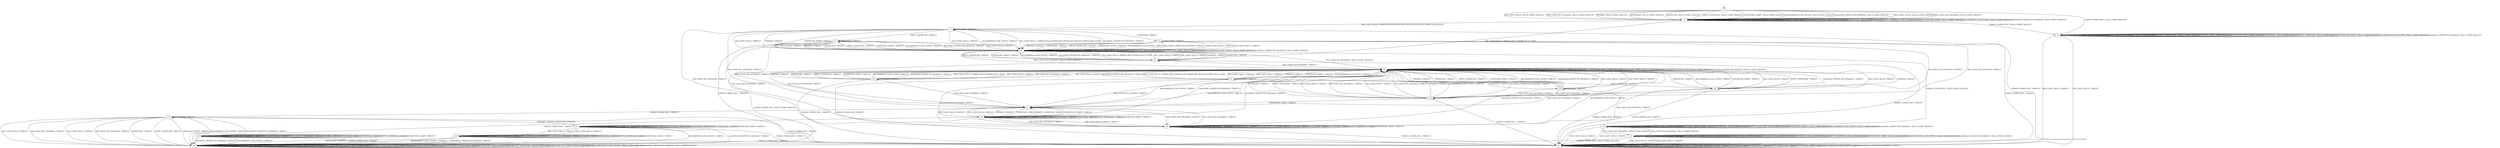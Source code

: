 digraph h11 {
s0 [label="s0"];
s1 [label="s1"];
s2 [label="s2"];
s3 [label="s3"];
s4 [label="s4"];
s5 [label="s5"];
s6 [label="s6"];
s7 [label="s7"];
s8 [label="s8"];
s9 [label="s9"];
s10 [label="s10"];
s11 [label="s11"];
s12 [label="s12"];
s13 [label="s13"];
s14 [label="s14"];
s15 [label="s15"];
s16 [label="s16"];
s17 [label="s17"];
s18 [label="s18"];
s19 [label="s19"];
s20 [label="s20"];
s21 [label="s21"];
s22 [label="s22"];
s23 [label="s23"];
s24 [label="s24"];
s0 -> s1 [label="RSA_CLIENT_HELLO / HELLO_VERIFY_REQUEST"];
s0 -> s1 [label="RSA_CLIENT_KEY_EXCHANGE / HELLO_VERIFY_REQUEST"];
s0 -> s1 [label="PSK_CLIENT_HELLO / HELLO_VERIFY_REQUEST"];
s0 -> s1 [label="PSK_CLIENT_KEY_EXCHANGE / HELLO_VERIFY_REQUEST"];
s0 -> s2 [label="CHANGE_CIPHER_SPEC / HELLO_VERIFY_REQUEST"];
s0 -> s1 [label="FINISHED / HELLO_VERIFY_REQUEST"];
s0 -> s1 [label="APPLICATION / HELLO_VERIFY_REQUEST"];
s0 -> s1 [label="CERTIFICATE / HELLO_VERIFY_REQUEST"];
s0 -> s1 [label="EMPTY_CERTIFICATE / HELLO_VERIFY_REQUEST"];
s0 -> s1 [label="CERTIFICATE_VERIFY / HELLO_VERIFY_REQUEST"];
s0 -> s1 [label="Alert(WARNING,CLOSE_NOTIFY) / HELLO_VERIFY_REQUEST"];
s0 -> s1 [label="Alert(FATAL,UNEXPECTED_MESSAGE) / HELLO_VERIFY_REQUEST"];
s1 -> s3 [label="RSA_CLIENT_HELLO / SERVER_HELLO,CERTIFICATE,CERTIFICATE_REQUEST,SERVER_HELLO_DONE"];
s1 -> s1 [label="RSA_CLIENT_KEY_EXCHANGE / HELLO_VERIFY_REQUEST"];
s1 -> s4 [label="PSK_CLIENT_HELLO / SERVER_HELLO,SERVER_HELLO_DONE"];
s1 -> s1 [label="PSK_CLIENT_KEY_EXCHANGE / HELLO_VERIFY_REQUEST"];
s1 -> s2 [label="CHANGE_CIPHER_SPEC / HELLO_VERIFY_REQUEST"];
s1 -> s1 [label="FINISHED / HELLO_VERIFY_REQUEST"];
s1 -> s1 [label="APPLICATION / HELLO_VERIFY_REQUEST"];
s1 -> s1 [label="CERTIFICATE / HELLO_VERIFY_REQUEST"];
s1 -> s1 [label="EMPTY_CERTIFICATE / HELLO_VERIFY_REQUEST"];
s1 -> s1 [label="CERTIFICATE_VERIFY / HELLO_VERIFY_REQUEST"];
s1 -> s1 [label="Alert(WARNING,CLOSE_NOTIFY) / HELLO_VERIFY_REQUEST"];
s1 -> s1 [label="Alert(FATAL,UNEXPECTED_MESSAGE) / HELLO_VERIFY_REQUEST"];
s2 -> s10 [label="RSA_CLIENT_HELLO / TIMEOUT"];
s2 -> s2 [label="RSA_CLIENT_KEY_EXCHANGE / HELLO_VERIFY_REQUEST"];
s2 -> s10 [label="PSK_CLIENT_HELLO / TIMEOUT"];
s2 -> s2 [label="PSK_CLIENT_KEY_EXCHANGE / HELLO_VERIFY_REQUEST"];
s2 -> s2 [label="CHANGE_CIPHER_SPEC / HELLO_VERIFY_REQUEST"];
s2 -> s2 [label="FINISHED / HELLO_VERIFY_REQUEST"];
s2 -> s2 [label="APPLICATION / HELLO_VERIFY_REQUEST"];
s2 -> s2 [label="CERTIFICATE / HELLO_VERIFY_REQUEST"];
s2 -> s2 [label="EMPTY_CERTIFICATE / HELLO_VERIFY_REQUEST"];
s2 -> s2 [label="CERTIFICATE_VERIFY / HELLO_VERIFY_REQUEST"];
s2 -> s2 [label="Alert(WARNING,CLOSE_NOTIFY) / HELLO_VERIFY_REQUEST"];
s2 -> s2 [label="Alert(FATAL,UNEXPECTED_MESSAGE) / HELLO_VERIFY_REQUEST"];
s3 -> s5 [label="RSA_CLIENT_HELLO / TIMEOUT"];
s3 -> s11 [label="RSA_CLIENT_KEY_EXCHANGE / TIMEOUT"];
s3 -> s5 [label="PSK_CLIENT_HELLO / TIMEOUT"];
s3 -> s18 [label="PSK_CLIENT_KEY_EXCHANGE / TIMEOUT"];
s3 -> s10 [label="CHANGE_CIPHER_SPEC / TIMEOUT"];
s3 -> s5 [label="FINISHED / TIMEOUT"];
s3 -> s3 [label="APPLICATION / TIMEOUT"];
s3 -> s15 [label="CERTIFICATE / TIMEOUT"];
s3 -> s17 [label="EMPTY_CERTIFICATE / TIMEOUT"];
s3 -> s5 [label="CERTIFICATE_VERIFY / TIMEOUT"];
s3 -> s5 [label="Alert(WARNING,CLOSE_NOTIFY) / TIMEOUT"];
s3 -> s5 [label="Alert(FATAL,UNEXPECTED_MESSAGE) / TIMEOUT"];
s4 -> s5 [label="RSA_CLIENT_HELLO / TIMEOUT"];
s4 -> s7 [label="RSA_CLIENT_KEY_EXCHANGE / TIMEOUT"];
s4 -> s5 [label="PSK_CLIENT_HELLO / TIMEOUT"];
s4 -> s11 [label="PSK_CLIENT_KEY_EXCHANGE / TIMEOUT"];
s4 -> s10 [label="CHANGE_CIPHER_SPEC / TIMEOUT"];
s4 -> s5 [label="FINISHED / TIMEOUT"];
s4 -> s4 [label="APPLICATION / TIMEOUT"];
s4 -> s5 [label="CERTIFICATE / TIMEOUT"];
s4 -> s5 [label="EMPTY_CERTIFICATE / TIMEOUT"];
s4 -> s5 [label="CERTIFICATE_VERIFY / TIMEOUT"];
s4 -> s5 [label="Alert(WARNING,CLOSE_NOTIFY) / TIMEOUT"];
s4 -> s5 [label="Alert(FATAL,UNEXPECTED_MESSAGE) / TIMEOUT"];
s5 -> s3 [label="RSA_CLIENT_HELLO / SERVER_HELLO,CERTIFICATE,CERTIFICATE_REQUEST,SERVER_HELLO_DONE"];
s5 -> s7 [label="RSA_CLIENT_KEY_EXCHANGE / HELLO_VERIFY_REQUEST"];
s5 -> s4 [label="PSK_CLIENT_HELLO / SERVER_HELLO,SERVER_HELLO_DONE"];
s5 -> s7 [label="PSK_CLIENT_KEY_EXCHANGE / HELLO_VERIFY_REQUEST"];
s5 -> s6 [label="CHANGE_CIPHER_SPEC / HELLO_VERIFY_REQUEST"];
s5 -> s5 [label="FINISHED / HELLO_VERIFY_REQUEST"];
s5 -> s5 [label="APPLICATION / HELLO_VERIFY_REQUEST"];
s5 -> s5 [label="CERTIFICATE / HELLO_VERIFY_REQUEST"];
s5 -> s5 [label="EMPTY_CERTIFICATE / HELLO_VERIFY_REQUEST"];
s5 -> s5 [label="CERTIFICATE_VERIFY / HELLO_VERIFY_REQUEST"];
s5 -> s5 [label="Alert(WARNING,CLOSE_NOTIFY) / HELLO_VERIFY_REQUEST"];
s5 -> s5 [label="Alert(FATAL,UNEXPECTED_MESSAGE) / HELLO_VERIFY_REQUEST"];
s6 -> s10 [label="RSA_CLIENT_HELLO / TIMEOUT"];
s6 -> s8 [label="RSA_CLIENT_KEY_EXCHANGE / HELLO_VERIFY_REQUEST"];
s6 -> s10 [label="PSK_CLIENT_HELLO / TIMEOUT"];
s6 -> s8 [label="PSK_CLIENT_KEY_EXCHANGE / HELLO_VERIFY_REQUEST"];
s6 -> s6 [label="CHANGE_CIPHER_SPEC / HELLO_VERIFY_REQUEST"];
s6 -> s6 [label="FINISHED / HELLO_VERIFY_REQUEST"];
s6 -> s6 [label="APPLICATION / HELLO_VERIFY_REQUEST"];
s6 -> s6 [label="CERTIFICATE / HELLO_VERIFY_REQUEST"];
s6 -> s6 [label="EMPTY_CERTIFICATE / HELLO_VERIFY_REQUEST"];
s6 -> s6 [label="CERTIFICATE_VERIFY / HELLO_VERIFY_REQUEST"];
s6 -> s6 [label="Alert(WARNING,CLOSE_NOTIFY) / HELLO_VERIFY_REQUEST"];
s6 -> s6 [label="Alert(FATAL,UNEXPECTED_MESSAGE) / HELLO_VERIFY_REQUEST"];
s7 -> s21 [label="RSA_CLIENT_HELLO / SERVER_HELLO,CERTIFICATE,CERTIFICATE_REQUEST,SERVER_HELLO_DONE"];
s7 -> s7 [label="RSA_CLIENT_KEY_EXCHANGE / HELLO_VERIFY_REQUEST"];
s7 -> s22 [label="PSK_CLIENT_HELLO / SERVER_HELLO,SERVER_HELLO_DONE"];
s7 -> s7 [label="PSK_CLIENT_KEY_EXCHANGE / HELLO_VERIFY_REQUEST"];
s7 -> s9 [label="CHANGE_CIPHER_SPEC / HELLO_VERIFY_REQUEST"];
s7 -> s7 [label="FINISHED / HELLO_VERIFY_REQUEST"];
s7 -> s7 [label="APPLICATION / HELLO_VERIFY_REQUEST"];
s7 -> s7 [label="CERTIFICATE / HELLO_VERIFY_REQUEST"];
s7 -> s7 [label="EMPTY_CERTIFICATE / HELLO_VERIFY_REQUEST"];
s7 -> s7 [label="CERTIFICATE_VERIFY / HELLO_VERIFY_REQUEST"];
s7 -> s7 [label="Alert(WARNING,CLOSE_NOTIFY) / HELLO_VERIFY_REQUEST"];
s7 -> s7 [label="Alert(FATAL,UNEXPECTED_MESSAGE) / HELLO_VERIFY_REQUEST"];
s8 -> s10 [label="RSA_CLIENT_HELLO / TIMEOUT"];
s8 -> s8 [label="RSA_CLIENT_KEY_EXCHANGE / HELLO_VERIFY_REQUEST"];
s8 -> s10 [label="PSK_CLIENT_HELLO / TIMEOUT"];
s8 -> s8 [label="PSK_CLIENT_KEY_EXCHANGE / HELLO_VERIFY_REQUEST"];
s8 -> s9 [label="CHANGE_CIPHER_SPEC / HELLO_VERIFY_REQUEST"];
s8 -> s8 [label="FINISHED / HELLO_VERIFY_REQUEST"];
s8 -> s8 [label="APPLICATION / HELLO_VERIFY_REQUEST"];
s8 -> s8 [label="CERTIFICATE / HELLO_VERIFY_REQUEST"];
s8 -> s8 [label="EMPTY_CERTIFICATE / HELLO_VERIFY_REQUEST"];
s8 -> s8 [label="CERTIFICATE_VERIFY / HELLO_VERIFY_REQUEST"];
s8 -> s8 [label="Alert(WARNING,CLOSE_NOTIFY) / HELLO_VERIFY_REQUEST"];
s8 -> s8 [label="Alert(FATAL,UNEXPECTED_MESSAGE) / HELLO_VERIFY_REQUEST"];
s9 -> s9 [label="RSA_CLIENT_HELLO / HELLO_VERIFY_REQUEST"];
s9 -> s9 [label="RSA_CLIENT_KEY_EXCHANGE / HELLO_VERIFY_REQUEST"];
s9 -> s9 [label="PSK_CLIENT_HELLO / HELLO_VERIFY_REQUEST"];
s9 -> s9 [label="PSK_CLIENT_KEY_EXCHANGE / HELLO_VERIFY_REQUEST"];
s9 -> s9 [label="CHANGE_CIPHER_SPEC / HELLO_VERIFY_REQUEST"];
s9 -> s9 [label="FINISHED / HELLO_VERIFY_REQUEST"];
s9 -> s9 [label="APPLICATION / HELLO_VERIFY_REQUEST"];
s9 -> s9 [label="CERTIFICATE / HELLO_VERIFY_REQUEST"];
s9 -> s9 [label="EMPTY_CERTIFICATE / HELLO_VERIFY_REQUEST"];
s9 -> s9 [label="CERTIFICATE_VERIFY / HELLO_VERIFY_REQUEST"];
s9 -> s9 [label="Alert(WARNING,CLOSE_NOTIFY) / HELLO_VERIFY_REQUEST"];
s9 -> s9 [label="Alert(FATAL,UNEXPECTED_MESSAGE) / HELLO_VERIFY_REQUEST"];
s10 -> s10 [label="RSA_CLIENT_HELLO / TIMEOUT"];
s10 -> s10 [label="RSA_CLIENT_KEY_EXCHANGE / TIMEOUT"];
s10 -> s10 [label="PSK_CLIENT_HELLO / TIMEOUT"];
s10 -> s10 [label="PSK_CLIENT_KEY_EXCHANGE / TIMEOUT"];
s10 -> s10 [label="CHANGE_CIPHER_SPEC / TIMEOUT"];
s10 -> s10 [label="FINISHED / TIMEOUT"];
s10 -> s10 [label="APPLICATION / TIMEOUT"];
s10 -> s10 [label="CERTIFICATE / TIMEOUT"];
s10 -> s10 [label="EMPTY_CERTIFICATE / TIMEOUT"];
s10 -> s10 [label="CERTIFICATE_VERIFY / TIMEOUT"];
s10 -> s10 [label="Alert(WARNING,CLOSE_NOTIFY) / TIMEOUT"];
s10 -> s10 [label="Alert(FATAL,UNEXPECTED_MESSAGE) / TIMEOUT"];
s11 -> s19 [label="RSA_CLIENT_HELLO / TIMEOUT"];
s11 -> s18 [label="RSA_CLIENT_KEY_EXCHANGE / TIMEOUT"];
s11 -> s19 [label="PSK_CLIENT_HELLO / TIMEOUT"];
s11 -> s18 [label="PSK_CLIENT_KEY_EXCHANGE / TIMEOUT"];
s11 -> s12 [label="CHANGE_CIPHER_SPEC / TIMEOUT"];
s11 -> s19 [label="FINISHED / TIMEOUT"];
s11 -> s11 [label="APPLICATION / TIMEOUT"];
s11 -> s19 [label="CERTIFICATE / TIMEOUT"];
s11 -> s19 [label="EMPTY_CERTIFICATE / TIMEOUT"];
s11 -> s19 [label="CERTIFICATE_VERIFY / TIMEOUT"];
s11 -> s7 [label="Alert(WARNING,CLOSE_NOTIFY) / TIMEOUT"];
s11 -> s7 [label="Alert(FATAL,UNEXPECTED_MESSAGE) / TIMEOUT"];
s12 -> s9 [label="RSA_CLIENT_HELLO / TIMEOUT"];
s12 -> s9 [label="RSA_CLIENT_KEY_EXCHANGE / TIMEOUT"];
s12 -> s9 [label="PSK_CLIENT_HELLO / TIMEOUT"];
s12 -> s9 [label="PSK_CLIENT_KEY_EXCHANGE / TIMEOUT"];
s12 -> s10 [label="CHANGE_CIPHER_SPEC / TIMEOUT"];
s12 -> s13 [label="FINISHED / CHANGE_CIPHER_SPEC,FINISHED"];
s12 -> s12 [label="APPLICATION / TIMEOUT"];
s12 -> s9 [label="CERTIFICATE / TIMEOUT"];
s12 -> s9 [label="EMPTY_CERTIFICATE / TIMEOUT"];
s12 -> s9 [label="CERTIFICATE_VERIFY / TIMEOUT"];
s12 -> s9 [label="Alert(WARNING,CLOSE_NOTIFY) / TIMEOUT"];
s12 -> s9 [label="Alert(FATAL,UNEXPECTED_MESSAGE) / TIMEOUT"];
s13 -> s14 [label="RSA_CLIENT_HELLO / TIMEOUT"];
s13 -> s13 [label="RSA_CLIENT_KEY_EXCHANGE / TIMEOUT"];
s13 -> s14 [label="PSK_CLIENT_HELLO / TIMEOUT"];
s13 -> s13 [label="PSK_CLIENT_KEY_EXCHANGE / TIMEOUT"];
s13 -> s10 [label="CHANGE_CIPHER_SPEC / TIMEOUT"];
s13 -> s13 [label="FINISHED / TIMEOUT"];
s13 -> s13 [label="APPLICATION / APPLICATION"];
s13 -> s13 [label="CERTIFICATE / TIMEOUT"];
s13 -> s13 [label="EMPTY_CERTIFICATE / TIMEOUT"];
s13 -> s13 [label="CERTIFICATE_VERIFY / TIMEOUT"];
s13 -> s9 [label="Alert(WARNING,CLOSE_NOTIFY) / TIMEOUT"];
s13 -> s9 [label="Alert(FATAL,UNEXPECTED_MESSAGE) / TIMEOUT"];
s14 -> s14 [label="RSA_CLIENT_HELLO / TIMEOUT"];
s14 -> s14 [label="RSA_CLIENT_KEY_EXCHANGE / TIMEOUT"];
s14 -> s14 [label="PSK_CLIENT_HELLO / TIMEOUT"];
s14 -> s14 [label="PSK_CLIENT_KEY_EXCHANGE / TIMEOUT"];
s14 -> s10 [label="CHANGE_CIPHER_SPEC / TIMEOUT"];
s14 -> s14 [label="FINISHED / TIMEOUT"];
s14 -> s9 [label="APPLICATION / TIMEOUT"];
s14 -> s14 [label="CERTIFICATE / TIMEOUT"];
s14 -> s14 [label="EMPTY_CERTIFICATE / TIMEOUT"];
s14 -> s14 [label="CERTIFICATE_VERIFY / TIMEOUT"];
s14 -> s9 [label="Alert(WARNING,CLOSE_NOTIFY) / TIMEOUT"];
s14 -> s9 [label="Alert(FATAL,UNEXPECTED_MESSAGE) / TIMEOUT"];
s15 -> s5 [label="RSA_CLIENT_HELLO / TIMEOUT"];
s15 -> s16 [label="RSA_CLIENT_KEY_EXCHANGE / TIMEOUT"];
s15 -> s5 [label="PSK_CLIENT_HELLO / TIMEOUT"];
s15 -> s16 [label="PSK_CLIENT_KEY_EXCHANGE / TIMEOUT"];
s15 -> s10 [label="CHANGE_CIPHER_SPEC / TIMEOUT"];
s15 -> s5 [label="FINISHED / TIMEOUT"];
s15 -> s15 [label="APPLICATION / TIMEOUT"];
s15 -> s5 [label="CERTIFICATE / TIMEOUT"];
s15 -> s5 [label="EMPTY_CERTIFICATE / TIMEOUT"];
s15 -> s5 [label="CERTIFICATE_VERIFY / TIMEOUT"];
s15 -> s5 [label="Alert(WARNING,CLOSE_NOTIFY) / TIMEOUT"];
s15 -> s5 [label="Alert(FATAL,UNEXPECTED_MESSAGE) / TIMEOUT"];
s16 -> s7 [label="RSA_CLIENT_HELLO / TIMEOUT"];
s16 -> s7 [label="RSA_CLIENT_KEY_EXCHANGE / TIMEOUT"];
s16 -> s7 [label="PSK_CLIENT_HELLO / TIMEOUT"];
s16 -> s7 [label="PSK_CLIENT_KEY_EXCHANGE / TIMEOUT"];
s16 -> s10 [label="CHANGE_CIPHER_SPEC / TIMEOUT"];
s16 -> s7 [label="FINISHED / TIMEOUT"];
s16 -> s16 [label="APPLICATION / TIMEOUT"];
s16 -> s7 [label="CERTIFICATE / TIMEOUT"];
s16 -> s7 [label="EMPTY_CERTIFICATE / TIMEOUT"];
s16 -> s11 [label="CERTIFICATE_VERIFY / TIMEOUT"];
s16 -> s7 [label="Alert(WARNING,CLOSE_NOTIFY) / TIMEOUT"];
s16 -> s7 [label="Alert(FATAL,UNEXPECTED_MESSAGE) / TIMEOUT"];
s17 -> s5 [label="RSA_CLIENT_HELLO / TIMEOUT"];
s17 -> s11 [label="RSA_CLIENT_KEY_EXCHANGE / TIMEOUT"];
s17 -> s5 [label="PSK_CLIENT_HELLO / TIMEOUT"];
s17 -> s18 [label="PSK_CLIENT_KEY_EXCHANGE / TIMEOUT"];
s17 -> s10 [label="CHANGE_CIPHER_SPEC / TIMEOUT"];
s17 -> s5 [label="FINISHED / TIMEOUT"];
s17 -> s17 [label="APPLICATION / TIMEOUT"];
s17 -> s5 [label="CERTIFICATE / TIMEOUT"];
s17 -> s5 [label="EMPTY_CERTIFICATE / TIMEOUT"];
s17 -> s5 [label="CERTIFICATE_VERIFY / TIMEOUT"];
s17 -> s5 [label="Alert(WARNING,CLOSE_NOTIFY) / TIMEOUT"];
s17 -> s5 [label="Alert(FATAL,UNEXPECTED_MESSAGE) / TIMEOUT"];
s18 -> s18 [label="RSA_CLIENT_HELLO / TIMEOUT"];
s18 -> s18 [label="RSA_CLIENT_KEY_EXCHANGE / TIMEOUT"];
s18 -> s18 [label="PSK_CLIENT_HELLO / TIMEOUT"];
s18 -> s18 [label="PSK_CLIENT_KEY_EXCHANGE / TIMEOUT"];
s18 -> s10 [label="CHANGE_CIPHER_SPEC / TIMEOUT"];
s18 -> s18 [label="FINISHED / TIMEOUT"];
s18 -> s18 [label="APPLICATION / TIMEOUT"];
s18 -> s18 [label="CERTIFICATE / TIMEOUT"];
s18 -> s18 [label="EMPTY_CERTIFICATE / TIMEOUT"];
s18 -> s18 [label="CERTIFICATE_VERIFY / TIMEOUT"];
s18 -> s7 [label="Alert(WARNING,CLOSE_NOTIFY) / TIMEOUT"];
s18 -> s7 [label="Alert(FATAL,UNEXPECTED_MESSAGE) / TIMEOUT"];
s19 -> s19 [label="RSA_CLIENT_HELLO / TIMEOUT"];
s19 -> s18 [label="RSA_CLIENT_KEY_EXCHANGE / TIMEOUT"];
s19 -> s19 [label="PSK_CLIENT_HELLO / TIMEOUT"];
s19 -> s18 [label="PSK_CLIENT_KEY_EXCHANGE / TIMEOUT"];
s19 -> s20 [label="CHANGE_CIPHER_SPEC / TIMEOUT"];
s19 -> s19 [label="FINISHED / TIMEOUT"];
s19 -> s19 [label="APPLICATION / TIMEOUT"];
s19 -> s19 [label="CERTIFICATE / TIMEOUT"];
s19 -> s19 [label="EMPTY_CERTIFICATE / TIMEOUT"];
s19 -> s19 [label="CERTIFICATE_VERIFY / TIMEOUT"];
s19 -> s7 [label="Alert(WARNING,CLOSE_NOTIFY) / TIMEOUT"];
s19 -> s7 [label="Alert(FATAL,UNEXPECTED_MESSAGE) / TIMEOUT"];
s20 -> s20 [label="RSA_CLIENT_HELLO / TIMEOUT"];
s20 -> s20 [label="RSA_CLIENT_KEY_EXCHANGE / TIMEOUT"];
s20 -> s20 [label="PSK_CLIENT_HELLO / TIMEOUT"];
s20 -> s20 [label="PSK_CLIENT_KEY_EXCHANGE / TIMEOUT"];
s20 -> s10 [label="CHANGE_CIPHER_SPEC / TIMEOUT"];
s20 -> s20 [label="FINISHED / TIMEOUT"];
s20 -> s20 [label="APPLICATION / TIMEOUT"];
s20 -> s20 [label="CERTIFICATE / TIMEOUT"];
s20 -> s20 [label="EMPTY_CERTIFICATE / TIMEOUT"];
s20 -> s20 [label="CERTIFICATE_VERIFY / TIMEOUT"];
s20 -> s9 [label="Alert(WARNING,CLOSE_NOTIFY) / TIMEOUT"];
s20 -> s9 [label="Alert(FATAL,UNEXPECTED_MESSAGE) / TIMEOUT"];
s21 -> s7 [label="RSA_CLIENT_HELLO / TIMEOUT"];
s21 -> s11 [label="RSA_CLIENT_KEY_EXCHANGE / TIMEOUT"];
s21 -> s7 [label="PSK_CLIENT_HELLO / TIMEOUT"];
s21 -> s18 [label="PSK_CLIENT_KEY_EXCHANGE / TIMEOUT"];
s21 -> s10 [label="CHANGE_CIPHER_SPEC / TIMEOUT"];
s21 -> s7 [label="FINISHED / TIMEOUT"];
s21 -> s21 [label="APPLICATION / TIMEOUT"];
s21 -> s23 [label="CERTIFICATE / TIMEOUT"];
s21 -> s24 [label="EMPTY_CERTIFICATE / TIMEOUT"];
s21 -> s7 [label="CERTIFICATE_VERIFY / TIMEOUT"];
s21 -> s7 [label="Alert(WARNING,CLOSE_NOTIFY) / TIMEOUT"];
s21 -> s7 [label="Alert(FATAL,UNEXPECTED_MESSAGE) / TIMEOUT"];
s22 -> s7 [label="RSA_CLIENT_HELLO / TIMEOUT"];
s22 -> s7 [label="RSA_CLIENT_KEY_EXCHANGE / TIMEOUT"];
s22 -> s7 [label="PSK_CLIENT_HELLO / TIMEOUT"];
s22 -> s11 [label="PSK_CLIENT_KEY_EXCHANGE / TIMEOUT"];
s22 -> s10 [label="CHANGE_CIPHER_SPEC / TIMEOUT"];
s22 -> s7 [label="FINISHED / TIMEOUT"];
s22 -> s22 [label="APPLICATION / TIMEOUT"];
s22 -> s7 [label="CERTIFICATE / TIMEOUT"];
s22 -> s7 [label="EMPTY_CERTIFICATE / TIMEOUT"];
s22 -> s7 [label="CERTIFICATE_VERIFY / TIMEOUT"];
s22 -> s7 [label="Alert(WARNING,CLOSE_NOTIFY) / TIMEOUT"];
s22 -> s7 [label="Alert(FATAL,UNEXPECTED_MESSAGE) / TIMEOUT"];
s23 -> s7 [label="RSA_CLIENT_HELLO / TIMEOUT"];
s23 -> s16 [label="RSA_CLIENT_KEY_EXCHANGE / TIMEOUT"];
s23 -> s7 [label="PSK_CLIENT_HELLO / TIMEOUT"];
s23 -> s16 [label="PSK_CLIENT_KEY_EXCHANGE / TIMEOUT"];
s23 -> s10 [label="CHANGE_CIPHER_SPEC / TIMEOUT"];
s23 -> s7 [label="FINISHED / TIMEOUT"];
s23 -> s23 [label="APPLICATION / TIMEOUT"];
s23 -> s7 [label="CERTIFICATE / TIMEOUT"];
s23 -> s7 [label="EMPTY_CERTIFICATE / TIMEOUT"];
s23 -> s7 [label="CERTIFICATE_VERIFY / TIMEOUT"];
s23 -> s7 [label="Alert(WARNING,CLOSE_NOTIFY) / TIMEOUT"];
s23 -> s7 [label="Alert(FATAL,UNEXPECTED_MESSAGE) / TIMEOUT"];
s24 -> s7 [label="RSA_CLIENT_HELLO / TIMEOUT"];
s24 -> s11 [label="RSA_CLIENT_KEY_EXCHANGE / TIMEOUT"];
s24 -> s7 [label="PSK_CLIENT_HELLO / TIMEOUT"];
s24 -> s18 [label="PSK_CLIENT_KEY_EXCHANGE / TIMEOUT"];
s24 -> s10 [label="CHANGE_CIPHER_SPEC / TIMEOUT"];
s24 -> s7 [label="FINISHED / TIMEOUT"];
s24 -> s24 [label="APPLICATION / TIMEOUT"];
s24 -> s7 [label="CERTIFICATE / TIMEOUT"];
s24 -> s7 [label="EMPTY_CERTIFICATE / TIMEOUT"];
s24 -> s7 [label="CERTIFICATE_VERIFY / TIMEOUT"];
s24 -> s7 [label="Alert(WARNING,CLOSE_NOTIFY) / TIMEOUT"];
s24 -> s7 [label="Alert(FATAL,UNEXPECTED_MESSAGE) / TIMEOUT"];
__start0 [shape=none, label=""];
__start0 -> s0 [label=""];
}
